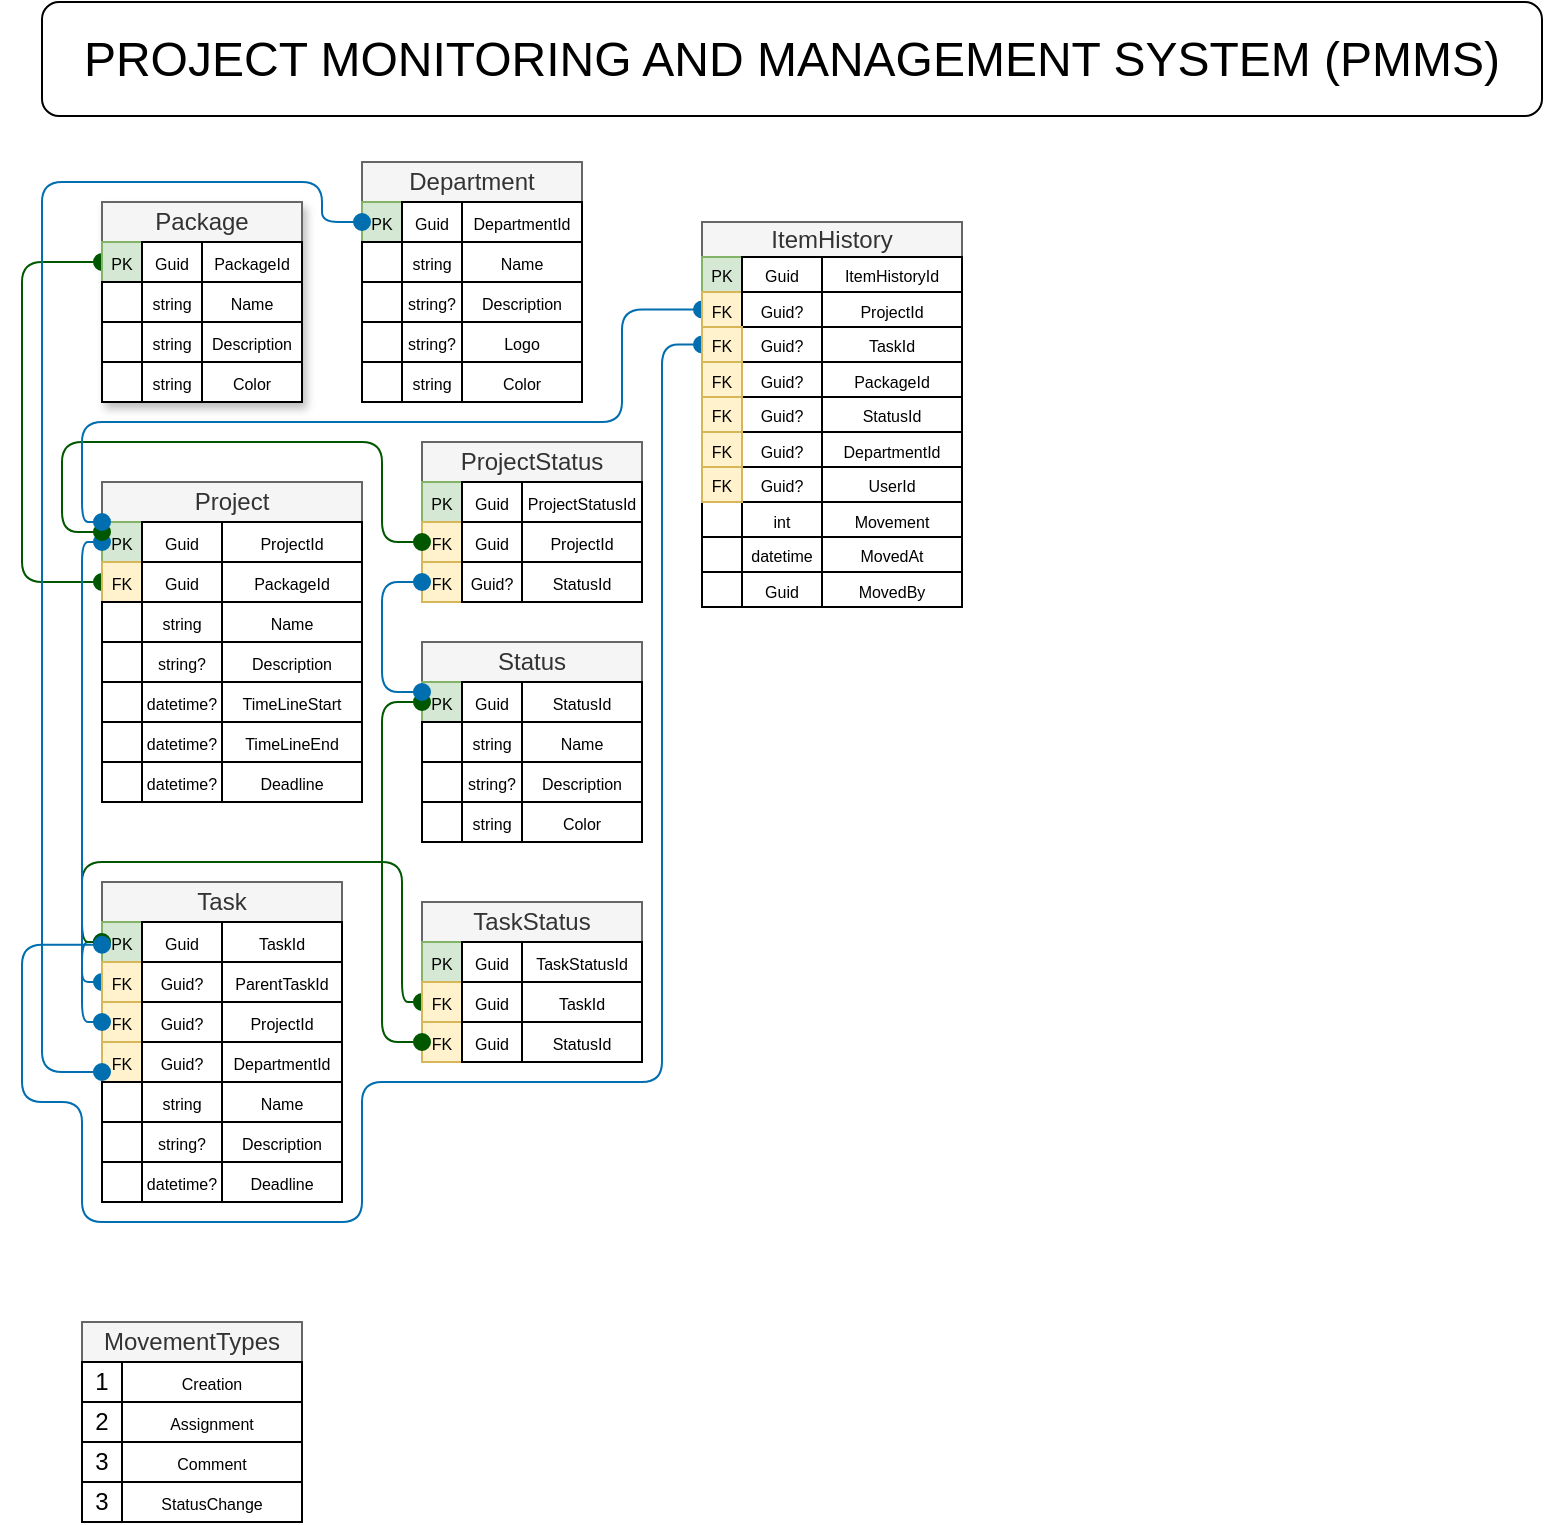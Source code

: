 <mxfile version="26.0.15">
  <diagram name="Page-1" id="BhMnXEd4iuYotzbo9Yvr">
    <mxGraphModel dx="1246" dy="370" grid="1" gridSize="10" guides="1" tooltips="1" connect="1" arrows="1" fold="1" page="1" pageScale="1" pageWidth="850" pageHeight="1100" math="0" shadow="0">
      <root>
        <mxCell id="0" />
        <mxCell id="1" parent="0" />
        <mxCell id="s1-EU_GbL1mds6aHtoGt-2" value="&lt;font style=&quot;font-size: 24px;&quot;&gt;PROJECT MONITORING AND MANAGEMENT SYSTEM (PMMS)&lt;/font&gt;" style="rounded=1;whiteSpace=wrap;html=1;" parent="1" vertex="1">
          <mxGeometry y="20" width="750" height="57" as="geometry" />
        </mxCell>
        <mxCell id="s1-EU_GbL1mds6aHtoGt-74" value="" style="group;shadow=1;fillColor=#008a00;fontColor=#ffffff;strokeColor=#005700;" parent="1" vertex="1" connectable="0">
          <mxGeometry x="30" y="120" width="100" height="100" as="geometry" />
        </mxCell>
        <mxCell id="s1-EU_GbL1mds6aHtoGt-20" value="Package" style="rounded=0;whiteSpace=wrap;html=1;fillColor=#f5f5f5;fontColor=#333333;strokeColor=#666666;" parent="s1-EU_GbL1mds6aHtoGt-74" vertex="1">
          <mxGeometry width="100" height="20" as="geometry" />
        </mxCell>
        <mxCell id="s1-EU_GbL1mds6aHtoGt-21" value="&lt;font style=&quot;font-size: 8px;&quot;&gt;PackageId&lt;/font&gt;" style="rounded=0;whiteSpace=wrap;html=1;" parent="s1-EU_GbL1mds6aHtoGt-74" vertex="1">
          <mxGeometry x="50" y="20" width="50" height="20" as="geometry" />
        </mxCell>
        <mxCell id="MEcoBkt6uBFR-9ehZYJB-12" style="edgeStyle=orthogonalEdgeStyle;rounded=1;orthogonalLoop=1;jettySize=auto;html=1;exitX=0;exitY=0.5;exitDx=0;exitDy=0;fontSize=12;startSize=8;endSize=8;curved=0;startArrow=oval;startFill=1;endArrow=oval;endFill=1;fillColor=#008a00;strokeColor=#005700;" parent="s1-EU_GbL1mds6aHtoGt-74" source="s1-EU_GbL1mds6aHtoGt-22" edge="1">
          <mxGeometry relative="1" as="geometry">
            <mxPoint y="190" as="targetPoint" />
            <Array as="points">
              <mxPoint x="-40" y="30" />
              <mxPoint x="-40" y="190" />
            </Array>
          </mxGeometry>
        </mxCell>
        <mxCell id="s1-EU_GbL1mds6aHtoGt-22" value="&lt;font style=&quot;font-size: 8px;&quot;&gt;PK&lt;/font&gt;" style="rounded=0;whiteSpace=wrap;html=1;fillColor=#d5e8d4;strokeColor=#82b366;" parent="s1-EU_GbL1mds6aHtoGt-74" vertex="1">
          <mxGeometry y="20" width="20" height="20" as="geometry" />
        </mxCell>
        <mxCell id="s1-EU_GbL1mds6aHtoGt-23" value="&lt;font style=&quot;font-size: 8px;&quot;&gt;Guid&lt;/font&gt;" style="rounded=0;whiteSpace=wrap;html=1;" parent="s1-EU_GbL1mds6aHtoGt-74" vertex="1">
          <mxGeometry x="20" y="20" width="30" height="20" as="geometry" />
        </mxCell>
        <mxCell id="s1-EU_GbL1mds6aHtoGt-24" value="&lt;font style=&quot;font-size: 8px;&quot;&gt;Name&lt;/font&gt;" style="rounded=0;whiteSpace=wrap;html=1;" parent="s1-EU_GbL1mds6aHtoGt-74" vertex="1">
          <mxGeometry x="50" y="40" width="50" height="20" as="geometry" />
        </mxCell>
        <mxCell id="s1-EU_GbL1mds6aHtoGt-25" value="" style="rounded=0;whiteSpace=wrap;html=1;" parent="s1-EU_GbL1mds6aHtoGt-74" vertex="1">
          <mxGeometry y="40" width="20" height="20" as="geometry" />
        </mxCell>
        <mxCell id="s1-EU_GbL1mds6aHtoGt-26" value="&lt;font style=&quot;font-size: 8px;&quot;&gt;string&lt;/font&gt;" style="rounded=0;whiteSpace=wrap;html=1;" parent="s1-EU_GbL1mds6aHtoGt-74" vertex="1">
          <mxGeometry x="20" y="40" width="30" height="20" as="geometry" />
        </mxCell>
        <mxCell id="s1-EU_GbL1mds6aHtoGt-27" value="&lt;font style=&quot;font-size: 8px;&quot;&gt;Description&lt;/font&gt;" style="rounded=0;whiteSpace=wrap;html=1;" parent="s1-EU_GbL1mds6aHtoGt-74" vertex="1">
          <mxGeometry x="50" y="60" width="50" height="20" as="geometry" />
        </mxCell>
        <mxCell id="s1-EU_GbL1mds6aHtoGt-28" value="" style="rounded=0;whiteSpace=wrap;html=1;" parent="s1-EU_GbL1mds6aHtoGt-74" vertex="1">
          <mxGeometry y="60" width="20" height="20" as="geometry" />
        </mxCell>
        <mxCell id="s1-EU_GbL1mds6aHtoGt-29" value="&lt;font style=&quot;font-size: 8px;&quot;&gt;string&lt;/font&gt;" style="rounded=0;whiteSpace=wrap;html=1;" parent="s1-EU_GbL1mds6aHtoGt-74" vertex="1">
          <mxGeometry x="20" y="60" width="30" height="20" as="geometry" />
        </mxCell>
        <mxCell id="s1-EU_GbL1mds6aHtoGt-30" value="&lt;font style=&quot;font-size: 8px;&quot;&gt;Color&lt;/font&gt;" style="rounded=0;whiteSpace=wrap;html=1;" parent="s1-EU_GbL1mds6aHtoGt-74" vertex="1">
          <mxGeometry x="50" y="80" width="50" height="20" as="geometry" />
        </mxCell>
        <mxCell id="s1-EU_GbL1mds6aHtoGt-31" value="" style="rounded=0;whiteSpace=wrap;html=1;" parent="s1-EU_GbL1mds6aHtoGt-74" vertex="1">
          <mxGeometry y="80" width="20" height="20" as="geometry" />
        </mxCell>
        <mxCell id="s1-EU_GbL1mds6aHtoGt-32" value="&lt;font style=&quot;font-size: 8px;&quot;&gt;string&lt;/font&gt;" style="rounded=0;whiteSpace=wrap;html=1;" parent="s1-EU_GbL1mds6aHtoGt-74" vertex="1">
          <mxGeometry x="20" y="80" width="30" height="20" as="geometry" />
        </mxCell>
        <mxCell id="s1-EU_GbL1mds6aHtoGt-76" value="" style="group" parent="1" vertex="1" connectable="0">
          <mxGeometry x="30" y="260" width="130" height="160" as="geometry" />
        </mxCell>
        <mxCell id="s1-EU_GbL1mds6aHtoGt-64" value="&lt;font style=&quot;font-size: 8px;&quot;&gt;Deadline&lt;/font&gt;" style="rounded=0;whiteSpace=wrap;html=1;" parent="s1-EU_GbL1mds6aHtoGt-76" vertex="1">
          <mxGeometry x="60" y="140" width="70" height="20" as="geometry" />
        </mxCell>
        <mxCell id="s1-EU_GbL1mds6aHtoGt-65" value="" style="rounded=0;whiteSpace=wrap;html=1;" parent="s1-EU_GbL1mds6aHtoGt-76" vertex="1">
          <mxGeometry y="140" width="20" height="20" as="geometry" />
        </mxCell>
        <mxCell id="s1-EU_GbL1mds6aHtoGt-66" value="&lt;span style=&quot;font-size: 8px;&quot;&gt;datetime?&lt;/span&gt;" style="rounded=0;whiteSpace=wrap;html=1;" parent="s1-EU_GbL1mds6aHtoGt-76" vertex="1">
          <mxGeometry x="20" y="140" width="40" height="20" as="geometry" />
        </mxCell>
        <mxCell id="s1-EU_GbL1mds6aHtoGt-73" value="" style="group" parent="s1-EU_GbL1mds6aHtoGt-76" vertex="1" connectable="0">
          <mxGeometry width="130" height="140" as="geometry" />
        </mxCell>
        <mxCell id="s1-EU_GbL1mds6aHtoGt-45" value="Project" style="rounded=0;whiteSpace=wrap;html=1;fillColor=#f5f5f5;fontColor=#333333;strokeColor=#666666;" parent="s1-EU_GbL1mds6aHtoGt-73" vertex="1">
          <mxGeometry width="130" height="20" as="geometry" />
        </mxCell>
        <mxCell id="s1-EU_GbL1mds6aHtoGt-46" value="&lt;font style=&quot;font-size: 8px;&quot;&gt;ProjectId&lt;/font&gt;" style="rounded=0;whiteSpace=wrap;html=1;" parent="s1-EU_GbL1mds6aHtoGt-73" vertex="1">
          <mxGeometry x="60" y="20" width="70" height="20" as="geometry" />
        </mxCell>
        <mxCell id="s1-EU_GbL1mds6aHtoGt-47" value="&lt;font style=&quot;font-size: 8px;&quot;&gt;PK&lt;/font&gt;" style="rounded=0;whiteSpace=wrap;html=1;fillColor=#d5e8d4;strokeColor=#82b366;" parent="s1-EU_GbL1mds6aHtoGt-73" vertex="1">
          <mxGeometry y="20" width="20" height="20" as="geometry" />
        </mxCell>
        <mxCell id="s1-EU_GbL1mds6aHtoGt-48" value="&lt;font style=&quot;font-size: 8px;&quot;&gt;Guid&lt;/font&gt;" style="rounded=0;whiteSpace=wrap;html=1;" parent="s1-EU_GbL1mds6aHtoGt-73" vertex="1">
          <mxGeometry x="20" y="20" width="40" height="20" as="geometry" />
        </mxCell>
        <mxCell id="s1-EU_GbL1mds6aHtoGt-49" value="&lt;font style=&quot;font-size: 8px;&quot;&gt;PackageId&lt;/font&gt;" style="rounded=0;whiteSpace=wrap;html=1;" parent="s1-EU_GbL1mds6aHtoGt-73" vertex="1">
          <mxGeometry x="60" y="40" width="70" height="20" as="geometry" />
        </mxCell>
        <mxCell id="s1-EU_GbL1mds6aHtoGt-50" value="&lt;font style=&quot;font-size: 8px;&quot;&gt;FK&lt;/font&gt;" style="rounded=0;whiteSpace=wrap;html=1;fillColor=#fff2cc;strokeColor=#d6b656;" parent="s1-EU_GbL1mds6aHtoGt-73" vertex="1">
          <mxGeometry y="40" width="20" height="20" as="geometry" />
        </mxCell>
        <mxCell id="s1-EU_GbL1mds6aHtoGt-51" value="&lt;font style=&quot;font-size: 8px;&quot;&gt;Guid&lt;/font&gt;" style="rounded=0;whiteSpace=wrap;html=1;" parent="s1-EU_GbL1mds6aHtoGt-73" vertex="1">
          <mxGeometry x="20" y="40" width="40" height="20" as="geometry" />
        </mxCell>
        <mxCell id="s1-EU_GbL1mds6aHtoGt-52" value="&lt;font style=&quot;font-size: 8px;&quot;&gt;Name&lt;/font&gt;" style="rounded=0;whiteSpace=wrap;html=1;" parent="s1-EU_GbL1mds6aHtoGt-73" vertex="1">
          <mxGeometry x="60" y="60" width="70" height="20" as="geometry" />
        </mxCell>
        <mxCell id="s1-EU_GbL1mds6aHtoGt-53" value="" style="rounded=0;whiteSpace=wrap;html=1;" parent="s1-EU_GbL1mds6aHtoGt-73" vertex="1">
          <mxGeometry y="60" width="20" height="20" as="geometry" />
        </mxCell>
        <mxCell id="s1-EU_GbL1mds6aHtoGt-54" value="&lt;font style=&quot;font-size: 8px;&quot;&gt;string&lt;/font&gt;" style="rounded=0;whiteSpace=wrap;html=1;" parent="s1-EU_GbL1mds6aHtoGt-73" vertex="1">
          <mxGeometry x="20" y="60" width="40" height="20" as="geometry" />
        </mxCell>
        <mxCell id="s1-EU_GbL1mds6aHtoGt-55" value="&lt;font style=&quot;font-size: 8px;&quot;&gt;Description&lt;/font&gt;" style="rounded=0;whiteSpace=wrap;html=1;" parent="s1-EU_GbL1mds6aHtoGt-73" vertex="1">
          <mxGeometry x="60" y="80" width="70" height="20" as="geometry" />
        </mxCell>
        <mxCell id="s1-EU_GbL1mds6aHtoGt-56" value="" style="rounded=0;whiteSpace=wrap;html=1;" parent="s1-EU_GbL1mds6aHtoGt-73" vertex="1">
          <mxGeometry y="80" width="20" height="20" as="geometry" />
        </mxCell>
        <mxCell id="s1-EU_GbL1mds6aHtoGt-57" value="&lt;font style=&quot;font-size: 8px;&quot;&gt;string?&lt;/font&gt;" style="rounded=0;whiteSpace=wrap;html=1;" parent="s1-EU_GbL1mds6aHtoGt-73" vertex="1">
          <mxGeometry x="20" y="80" width="40" height="20" as="geometry" />
        </mxCell>
        <mxCell id="s1-EU_GbL1mds6aHtoGt-58" value="&lt;font style=&quot;font-size: 8px;&quot;&gt;TimeLineStart&lt;/font&gt;" style="rounded=0;whiteSpace=wrap;html=1;" parent="s1-EU_GbL1mds6aHtoGt-73" vertex="1">
          <mxGeometry x="60" y="100" width="70" height="20" as="geometry" />
        </mxCell>
        <mxCell id="s1-EU_GbL1mds6aHtoGt-59" value="" style="rounded=0;whiteSpace=wrap;html=1;" parent="s1-EU_GbL1mds6aHtoGt-73" vertex="1">
          <mxGeometry y="100" width="20" height="20" as="geometry" />
        </mxCell>
        <mxCell id="s1-EU_GbL1mds6aHtoGt-60" value="&lt;span style=&quot;font-size: 8px;&quot;&gt;datetime?&lt;/span&gt;" style="rounded=0;whiteSpace=wrap;html=1;" parent="s1-EU_GbL1mds6aHtoGt-73" vertex="1">
          <mxGeometry x="20" y="100" width="40" height="20" as="geometry" />
        </mxCell>
        <mxCell id="s1-EU_GbL1mds6aHtoGt-61" value="&lt;span style=&quot;font-size: 8px;&quot;&gt;TimeLineEnd&lt;/span&gt;" style="rounded=0;whiteSpace=wrap;html=1;" parent="s1-EU_GbL1mds6aHtoGt-73" vertex="1">
          <mxGeometry x="60" y="120" width="70" height="20" as="geometry" />
        </mxCell>
        <mxCell id="s1-EU_GbL1mds6aHtoGt-62" value="" style="rounded=0;whiteSpace=wrap;html=1;" parent="s1-EU_GbL1mds6aHtoGt-73" vertex="1">
          <mxGeometry y="120" width="20" height="20" as="geometry" />
        </mxCell>
        <mxCell id="s1-EU_GbL1mds6aHtoGt-63" value="&lt;span style=&quot;font-size: 8px;&quot;&gt;datetime?&lt;/span&gt;" style="rounded=0;whiteSpace=wrap;html=1;" parent="s1-EU_GbL1mds6aHtoGt-73" vertex="1">
          <mxGeometry x="20" y="120" width="40" height="20" as="geometry" />
        </mxCell>
        <mxCell id="s1-EU_GbL1mds6aHtoGt-77" value="" style="group" parent="1" vertex="1" connectable="0">
          <mxGeometry x="160" y="100" width="110" height="100" as="geometry" />
        </mxCell>
        <mxCell id="s1-EU_GbL1mds6aHtoGt-78" value="Department" style="rounded=0;whiteSpace=wrap;html=1;fillColor=#f5f5f5;fontColor=#333333;strokeColor=#666666;" parent="s1-EU_GbL1mds6aHtoGt-77" vertex="1">
          <mxGeometry width="110" height="20" as="geometry" />
        </mxCell>
        <mxCell id="s1-EU_GbL1mds6aHtoGt-79" value="&lt;font style=&quot;font-size: 8px;&quot;&gt;DepartmentId&lt;/font&gt;" style="rounded=0;whiteSpace=wrap;html=1;" parent="s1-EU_GbL1mds6aHtoGt-77" vertex="1">
          <mxGeometry x="50" y="20" width="60" height="20" as="geometry" />
        </mxCell>
        <mxCell id="s1-EU_GbL1mds6aHtoGt-80" value="&lt;font style=&quot;font-size: 8px;&quot;&gt;PK&lt;/font&gt;" style="rounded=0;whiteSpace=wrap;html=1;fillColor=#d5e8d4;strokeColor=#82b366;" parent="s1-EU_GbL1mds6aHtoGt-77" vertex="1">
          <mxGeometry y="20" width="20" height="20" as="geometry" />
        </mxCell>
        <mxCell id="s1-EU_GbL1mds6aHtoGt-81" value="&lt;span style=&quot;font-size: 8px;&quot;&gt;Guid&lt;/span&gt;" style="rounded=0;whiteSpace=wrap;html=1;" parent="s1-EU_GbL1mds6aHtoGt-77" vertex="1">
          <mxGeometry x="20" y="20" width="30" height="20" as="geometry" />
        </mxCell>
        <mxCell id="s1-EU_GbL1mds6aHtoGt-82" value="&lt;font style=&quot;font-size: 8px;&quot;&gt;Name&lt;/font&gt;" style="rounded=0;whiteSpace=wrap;html=1;" parent="s1-EU_GbL1mds6aHtoGt-77" vertex="1">
          <mxGeometry x="50" y="40" width="60" height="20" as="geometry" />
        </mxCell>
        <mxCell id="s1-EU_GbL1mds6aHtoGt-83" value="" style="rounded=0;whiteSpace=wrap;html=1;" parent="s1-EU_GbL1mds6aHtoGt-77" vertex="1">
          <mxGeometry y="40" width="20" height="20" as="geometry" />
        </mxCell>
        <mxCell id="s1-EU_GbL1mds6aHtoGt-84" value="&lt;font style=&quot;font-size: 8px;&quot;&gt;string&lt;/font&gt;" style="rounded=0;whiteSpace=wrap;html=1;" parent="s1-EU_GbL1mds6aHtoGt-77" vertex="1">
          <mxGeometry x="20" y="40" width="30" height="20" as="geometry" />
        </mxCell>
        <mxCell id="s1-EU_GbL1mds6aHtoGt-85" value="&lt;font style=&quot;font-size: 8px;&quot;&gt;Description&lt;/font&gt;" style="rounded=0;whiteSpace=wrap;html=1;" parent="s1-EU_GbL1mds6aHtoGt-77" vertex="1">
          <mxGeometry x="50" y="60" width="60" height="20" as="geometry" />
        </mxCell>
        <mxCell id="s1-EU_GbL1mds6aHtoGt-86" value="" style="rounded=0;whiteSpace=wrap;html=1;" parent="s1-EU_GbL1mds6aHtoGt-77" vertex="1">
          <mxGeometry y="60" width="20" height="20" as="geometry" />
        </mxCell>
        <mxCell id="s1-EU_GbL1mds6aHtoGt-87" value="&lt;font style=&quot;font-size: 8px;&quot;&gt;string?&lt;/font&gt;" style="rounded=0;whiteSpace=wrap;html=1;" parent="s1-EU_GbL1mds6aHtoGt-77" vertex="1">
          <mxGeometry x="20" y="60" width="30" height="20" as="geometry" />
        </mxCell>
        <mxCell id="s1-EU_GbL1mds6aHtoGt-88" value="&lt;font style=&quot;font-size: 8px;&quot;&gt;Logo&lt;/font&gt;" style="rounded=0;whiteSpace=wrap;html=1;" parent="s1-EU_GbL1mds6aHtoGt-77" vertex="1">
          <mxGeometry x="50" y="80" width="60" height="20" as="geometry" />
        </mxCell>
        <mxCell id="s1-EU_GbL1mds6aHtoGt-89" value="" style="rounded=0;whiteSpace=wrap;html=1;" parent="s1-EU_GbL1mds6aHtoGt-77" vertex="1">
          <mxGeometry y="80" width="20" height="20" as="geometry" />
        </mxCell>
        <mxCell id="s1-EU_GbL1mds6aHtoGt-90" value="&lt;font style=&quot;font-size: 8px;&quot;&gt;string?&lt;/font&gt;" style="rounded=0;whiteSpace=wrap;html=1;" parent="s1-EU_GbL1mds6aHtoGt-77" vertex="1">
          <mxGeometry x="20" y="80" width="30" height="20" as="geometry" />
        </mxCell>
        <mxCell id="s1-EU_GbL1mds6aHtoGt-91" value="" style="group" parent="1" vertex="1" connectable="0">
          <mxGeometry x="190" y="340" width="110" height="100" as="geometry" />
        </mxCell>
        <mxCell id="s1-EU_GbL1mds6aHtoGt-92" value="Status" style="rounded=0;whiteSpace=wrap;html=1;fillColor=#f5f5f5;fontColor=#333333;strokeColor=#666666;" parent="s1-EU_GbL1mds6aHtoGt-91" vertex="1">
          <mxGeometry width="110" height="20" as="geometry" />
        </mxCell>
        <mxCell id="s1-EU_GbL1mds6aHtoGt-93" value="&lt;font style=&quot;font-size: 8px;&quot;&gt;StatusId&lt;/font&gt;" style="rounded=0;whiteSpace=wrap;html=1;" parent="s1-EU_GbL1mds6aHtoGt-91" vertex="1">
          <mxGeometry x="50" y="20" width="60" height="20" as="geometry" />
        </mxCell>
        <mxCell id="s1-EU_GbL1mds6aHtoGt-94" value="&lt;font style=&quot;font-size: 8px;&quot;&gt;PK&lt;/font&gt;" style="rounded=0;whiteSpace=wrap;html=1;fillColor=#d5e8d4;strokeColor=#82b366;" parent="s1-EU_GbL1mds6aHtoGt-91" vertex="1">
          <mxGeometry y="20" width="20" height="20" as="geometry" />
        </mxCell>
        <mxCell id="s1-EU_GbL1mds6aHtoGt-95" value="&lt;span style=&quot;font-size: 8px;&quot;&gt;Guid&lt;/span&gt;" style="rounded=0;whiteSpace=wrap;html=1;" parent="s1-EU_GbL1mds6aHtoGt-91" vertex="1">
          <mxGeometry x="20" y="20" width="30" height="20" as="geometry" />
        </mxCell>
        <mxCell id="s1-EU_GbL1mds6aHtoGt-96" value="&lt;font style=&quot;font-size: 8px;&quot;&gt;Name&lt;/font&gt;" style="rounded=0;whiteSpace=wrap;html=1;" parent="s1-EU_GbL1mds6aHtoGt-91" vertex="1">
          <mxGeometry x="50" y="40" width="60" height="20" as="geometry" />
        </mxCell>
        <mxCell id="s1-EU_GbL1mds6aHtoGt-97" value="" style="rounded=0;whiteSpace=wrap;html=1;" parent="s1-EU_GbL1mds6aHtoGt-91" vertex="1">
          <mxGeometry y="40" width="20" height="20" as="geometry" />
        </mxCell>
        <mxCell id="s1-EU_GbL1mds6aHtoGt-98" value="&lt;font style=&quot;font-size: 8px;&quot;&gt;string&lt;/font&gt;" style="rounded=0;whiteSpace=wrap;html=1;" parent="s1-EU_GbL1mds6aHtoGt-91" vertex="1">
          <mxGeometry x="20" y="40" width="30" height="20" as="geometry" />
        </mxCell>
        <mxCell id="s1-EU_GbL1mds6aHtoGt-99" value="&lt;font style=&quot;font-size: 8px;&quot;&gt;Description&lt;/font&gt;" style="rounded=0;whiteSpace=wrap;html=1;" parent="s1-EU_GbL1mds6aHtoGt-91" vertex="1">
          <mxGeometry x="50" y="60" width="60" height="20" as="geometry" />
        </mxCell>
        <mxCell id="s1-EU_GbL1mds6aHtoGt-100" value="" style="rounded=0;whiteSpace=wrap;html=1;" parent="s1-EU_GbL1mds6aHtoGt-91" vertex="1">
          <mxGeometry y="60" width="20" height="20" as="geometry" />
        </mxCell>
        <mxCell id="s1-EU_GbL1mds6aHtoGt-101" value="&lt;font style=&quot;font-size: 8px;&quot;&gt;string?&lt;/font&gt;" style="rounded=0;whiteSpace=wrap;html=1;" parent="s1-EU_GbL1mds6aHtoGt-91" vertex="1">
          <mxGeometry x="20" y="60" width="30" height="20" as="geometry" />
        </mxCell>
        <mxCell id="s1-EU_GbL1mds6aHtoGt-102" value="&lt;font style=&quot;font-size: 8px;&quot;&gt;Color&lt;/font&gt;" style="rounded=0;whiteSpace=wrap;html=1;" parent="s1-EU_GbL1mds6aHtoGt-91" vertex="1">
          <mxGeometry x="50" y="80" width="60" height="20" as="geometry" />
        </mxCell>
        <mxCell id="s1-EU_GbL1mds6aHtoGt-103" value="" style="rounded=0;whiteSpace=wrap;html=1;" parent="s1-EU_GbL1mds6aHtoGt-91" vertex="1">
          <mxGeometry y="80" width="20" height="20" as="geometry" />
        </mxCell>
        <mxCell id="s1-EU_GbL1mds6aHtoGt-104" value="&lt;font style=&quot;font-size: 8px;&quot;&gt;string&lt;/font&gt;" style="rounded=0;whiteSpace=wrap;html=1;" parent="s1-EU_GbL1mds6aHtoGt-91" vertex="1">
          <mxGeometry x="20" y="80" width="30" height="20" as="geometry" />
        </mxCell>
        <mxCell id="s1-EU_GbL1mds6aHtoGt-119" value="" style="group;fillColor=#fff2cc;strokeColor=#d6b656;" parent="1" vertex="1" connectable="0">
          <mxGeometry x="190" y="240" width="110" height="80" as="geometry" />
        </mxCell>
        <mxCell id="s1-EU_GbL1mds6aHtoGt-106" value="ProjectStatus" style="rounded=0;whiteSpace=wrap;html=1;fillColor=#f5f5f5;fontColor=#333333;strokeColor=#666666;" parent="s1-EU_GbL1mds6aHtoGt-119" vertex="1">
          <mxGeometry width="110" height="20" as="geometry" />
        </mxCell>
        <mxCell id="s1-EU_GbL1mds6aHtoGt-107" value="&lt;font style=&quot;font-size: 8px;&quot;&gt;ProjectStatusId&lt;/font&gt;" style="rounded=0;whiteSpace=wrap;html=1;" parent="s1-EU_GbL1mds6aHtoGt-119" vertex="1">
          <mxGeometry x="50" y="20" width="60" height="20" as="geometry" />
        </mxCell>
        <mxCell id="s1-EU_GbL1mds6aHtoGt-108" value="&lt;font style=&quot;font-size: 8px;&quot;&gt;PK&lt;/font&gt;" style="rounded=0;whiteSpace=wrap;html=1;fillColor=#d5e8d4;strokeColor=#82b366;" parent="s1-EU_GbL1mds6aHtoGt-119" vertex="1">
          <mxGeometry y="20" width="20" height="20" as="geometry" />
        </mxCell>
        <mxCell id="s1-EU_GbL1mds6aHtoGt-109" value="&lt;span style=&quot;font-size: 8px;&quot;&gt;Guid&lt;/span&gt;" style="rounded=0;whiteSpace=wrap;html=1;" parent="s1-EU_GbL1mds6aHtoGt-119" vertex="1">
          <mxGeometry x="20" y="20" width="30" height="20" as="geometry" />
        </mxCell>
        <mxCell id="s1-EU_GbL1mds6aHtoGt-110" value="&lt;span style=&quot;font-size: 8px;&quot;&gt;ProjectId&lt;/span&gt;" style="rounded=0;whiteSpace=wrap;html=1;" parent="s1-EU_GbL1mds6aHtoGt-119" vertex="1">
          <mxGeometry x="50" y="40" width="60" height="20" as="geometry" />
        </mxCell>
        <mxCell id="s1-EU_GbL1mds6aHtoGt-111" value="&lt;span style=&quot;font-size: 8px;&quot;&gt;FK&lt;/span&gt;" style="rounded=0;whiteSpace=wrap;html=1;fillColor=#fff2cc;strokeColor=#d6b656;" parent="s1-EU_GbL1mds6aHtoGt-119" vertex="1">
          <mxGeometry y="40" width="20" height="20" as="geometry" />
        </mxCell>
        <mxCell id="s1-EU_GbL1mds6aHtoGt-112" value="&lt;span style=&quot;font-size: 8px;&quot;&gt;Guid&lt;/span&gt;" style="rounded=0;whiteSpace=wrap;html=1;" parent="s1-EU_GbL1mds6aHtoGt-119" vertex="1">
          <mxGeometry x="20" y="40" width="30" height="20" as="geometry" />
        </mxCell>
        <mxCell id="s1-EU_GbL1mds6aHtoGt-113" value="&lt;span style=&quot;font-size: 8px;&quot;&gt;StatusId&lt;/span&gt;" style="rounded=0;whiteSpace=wrap;html=1;" parent="s1-EU_GbL1mds6aHtoGt-119" vertex="1">
          <mxGeometry x="50" y="60" width="60" height="20" as="geometry" />
        </mxCell>
        <mxCell id="s1-EU_GbL1mds6aHtoGt-114" value="&lt;span style=&quot;font-size: 8px;&quot;&gt;FK&lt;/span&gt;" style="rounded=0;whiteSpace=wrap;html=1;fillColor=#fff2cc;strokeColor=#d6b656;" parent="s1-EU_GbL1mds6aHtoGt-119" vertex="1">
          <mxGeometry y="60" width="20" height="20" as="geometry" />
        </mxCell>
        <mxCell id="s1-EU_GbL1mds6aHtoGt-115" value="&lt;font style=&quot;font-size: 8px;&quot;&gt;Guid?&lt;/font&gt;" style="rounded=0;whiteSpace=wrap;html=1;" parent="s1-EU_GbL1mds6aHtoGt-119" vertex="1">
          <mxGeometry x="20" y="60" width="30" height="20" as="geometry" />
        </mxCell>
        <mxCell id="s1-EU_GbL1mds6aHtoGt-145" value="" style="group" parent="1" vertex="1" connectable="0">
          <mxGeometry x="30" y="460" width="120" height="160" as="geometry" />
        </mxCell>
        <mxCell id="s1-EU_GbL1mds6aHtoGt-122" value="" style="group;fillColor=#fff2cc;strokeColor=#d6b656;" parent="s1-EU_GbL1mds6aHtoGt-145" vertex="1" connectable="0">
          <mxGeometry width="120" height="100" as="geometry" />
        </mxCell>
        <mxCell id="s1-EU_GbL1mds6aHtoGt-123" value="Task" style="rounded=0;whiteSpace=wrap;html=1;fillColor=#f5f5f5;fontColor=#333333;strokeColor=#666666;" parent="s1-EU_GbL1mds6aHtoGt-122" vertex="1">
          <mxGeometry width="120" height="20" as="geometry" />
        </mxCell>
        <mxCell id="s1-EU_GbL1mds6aHtoGt-124" value="&lt;font style=&quot;font-size: 8px;&quot;&gt;TaskId&lt;/font&gt;" style="rounded=0;whiteSpace=wrap;html=1;" parent="s1-EU_GbL1mds6aHtoGt-122" vertex="1">
          <mxGeometry x="60" y="20" width="60" height="20" as="geometry" />
        </mxCell>
        <mxCell id="MEcoBkt6uBFR-9ehZYJB-14" style="edgeStyle=orthogonalEdgeStyle;shape=connector;curved=0;rounded=1;orthogonalLoop=1;jettySize=auto;html=1;exitX=0;exitY=0.5;exitDx=0;exitDy=0;entryX=0;entryY=0.5;entryDx=0;entryDy=0;strokeColor=#006EAF;align=center;verticalAlign=middle;fontFamily=Helvetica;fontSize=12;fontColor=default;labelBackgroundColor=default;startArrow=oval;startFill=1;startSize=8;endArrow=oval;endFill=1;endSize=8;fillColor=#1ba1e2;" parent="s1-EU_GbL1mds6aHtoGt-122" source="s1-EU_GbL1mds6aHtoGt-125" target="s1-EU_GbL1mds6aHtoGt-128" edge="1">
          <mxGeometry relative="1" as="geometry">
            <Array as="points">
              <mxPoint x="-10" y="30" />
              <mxPoint x="-10" y="50" />
            </Array>
          </mxGeometry>
        </mxCell>
        <mxCell id="s1-EU_GbL1mds6aHtoGt-125" value="&lt;font style=&quot;font-size: 8px;&quot;&gt;PK&lt;/font&gt;" style="rounded=0;whiteSpace=wrap;html=1;fillColor=#d5e8d4;strokeColor=#82b366;" parent="s1-EU_GbL1mds6aHtoGt-122" vertex="1">
          <mxGeometry y="20" width="20" height="20" as="geometry" />
        </mxCell>
        <mxCell id="s1-EU_GbL1mds6aHtoGt-126" value="&lt;font style=&quot;font-size: 8px;&quot;&gt;Guid&lt;/font&gt;" style="rounded=0;whiteSpace=wrap;html=1;" parent="s1-EU_GbL1mds6aHtoGt-122" vertex="1">
          <mxGeometry x="20" y="20" width="40" height="20" as="geometry" />
        </mxCell>
        <mxCell id="s1-EU_GbL1mds6aHtoGt-127" value="&lt;font style=&quot;font-size: 8px;&quot;&gt;ParentTaskId&lt;/font&gt;" style="rounded=0;whiteSpace=wrap;html=1;" parent="s1-EU_GbL1mds6aHtoGt-122" vertex="1">
          <mxGeometry x="60" y="40" width="60" height="20" as="geometry" />
        </mxCell>
        <mxCell id="s1-EU_GbL1mds6aHtoGt-128" value="&lt;span style=&quot;font-size: 8px;&quot;&gt;FK&lt;/span&gt;" style="rounded=0;whiteSpace=wrap;html=1;fillColor=#fff2cc;strokeColor=#d6b656;" parent="s1-EU_GbL1mds6aHtoGt-122" vertex="1">
          <mxGeometry y="40" width="20" height="20" as="geometry" />
        </mxCell>
        <mxCell id="s1-EU_GbL1mds6aHtoGt-129" value="&lt;font style=&quot;font-size: 8px;&quot;&gt;Guid?&lt;/font&gt;" style="rounded=0;whiteSpace=wrap;html=1;" parent="s1-EU_GbL1mds6aHtoGt-122" vertex="1">
          <mxGeometry x="20" y="40" width="40" height="20" as="geometry" />
        </mxCell>
        <mxCell id="s1-EU_GbL1mds6aHtoGt-130" value="&lt;font style=&quot;font-size: 8px;&quot;&gt;ProjectId&lt;/font&gt;" style="rounded=0;whiteSpace=wrap;html=1;" parent="s1-EU_GbL1mds6aHtoGt-122" vertex="1">
          <mxGeometry x="60" y="60" width="60" height="20" as="geometry" />
        </mxCell>
        <mxCell id="s1-EU_GbL1mds6aHtoGt-131" value="&lt;span style=&quot;font-size: 8px;&quot;&gt;FK&lt;/span&gt;" style="rounded=0;whiteSpace=wrap;html=1;fillColor=#fff2cc;strokeColor=#d6b656;" parent="s1-EU_GbL1mds6aHtoGt-122" vertex="1">
          <mxGeometry y="60" width="20" height="20" as="geometry" />
        </mxCell>
        <mxCell id="s1-EU_GbL1mds6aHtoGt-132" value="&lt;font style=&quot;font-size: 8px;&quot;&gt;Guid?&lt;/font&gt;" style="rounded=0;whiteSpace=wrap;html=1;" parent="s1-EU_GbL1mds6aHtoGt-122" vertex="1">
          <mxGeometry x="20" y="60" width="40" height="20" as="geometry" />
        </mxCell>
        <mxCell id="s1-EU_GbL1mds6aHtoGt-133" value="&lt;span style=&quot;font-size: 8px;&quot;&gt;DepartmentId&lt;/span&gt;" style="rounded=0;whiteSpace=wrap;html=1;" parent="s1-EU_GbL1mds6aHtoGt-122" vertex="1">
          <mxGeometry x="60" y="80" width="60" height="20" as="geometry" />
        </mxCell>
        <mxCell id="s1-EU_GbL1mds6aHtoGt-134" value="&lt;span style=&quot;font-size: 8px;&quot;&gt;FK&lt;/span&gt;" style="rounded=0;whiteSpace=wrap;html=1;fillColor=#fff2cc;strokeColor=#d6b656;" parent="s1-EU_GbL1mds6aHtoGt-122" vertex="1">
          <mxGeometry y="80" width="20" height="20" as="geometry" />
        </mxCell>
        <mxCell id="s1-EU_GbL1mds6aHtoGt-135" value="&lt;span style=&quot;font-size: 8px;&quot;&gt;Guid?&lt;/span&gt;" style="rounded=0;whiteSpace=wrap;html=1;" parent="s1-EU_GbL1mds6aHtoGt-122" vertex="1">
          <mxGeometry x="20" y="80" width="40" height="20" as="geometry" />
        </mxCell>
        <mxCell id="s1-EU_GbL1mds6aHtoGt-136" value="&lt;span style=&quot;font-size: 8px;&quot;&gt;Name&lt;/span&gt;" style="rounded=0;whiteSpace=wrap;html=1;" parent="s1-EU_GbL1mds6aHtoGt-145" vertex="1">
          <mxGeometry x="60" y="100" width="60" height="20" as="geometry" />
        </mxCell>
        <mxCell id="s1-EU_GbL1mds6aHtoGt-137" value="" style="rounded=0;whiteSpace=wrap;html=1;" parent="s1-EU_GbL1mds6aHtoGt-145" vertex="1">
          <mxGeometry y="100" width="20" height="20" as="geometry" />
        </mxCell>
        <mxCell id="s1-EU_GbL1mds6aHtoGt-138" value="&lt;span style=&quot;font-size: 8px;&quot;&gt;string&lt;/span&gt;" style="rounded=0;whiteSpace=wrap;html=1;" parent="s1-EU_GbL1mds6aHtoGt-145" vertex="1">
          <mxGeometry x="20" y="100" width="40" height="20" as="geometry" />
        </mxCell>
        <mxCell id="s1-EU_GbL1mds6aHtoGt-139" value="&lt;span style=&quot;font-size: 8px;&quot;&gt;Description&lt;/span&gt;" style="rounded=0;whiteSpace=wrap;html=1;" parent="s1-EU_GbL1mds6aHtoGt-145" vertex="1">
          <mxGeometry x="60" y="120" width="60" height="20" as="geometry" />
        </mxCell>
        <mxCell id="s1-EU_GbL1mds6aHtoGt-140" value="" style="rounded=0;whiteSpace=wrap;html=1;" parent="s1-EU_GbL1mds6aHtoGt-145" vertex="1">
          <mxGeometry y="120" width="20" height="20" as="geometry" />
        </mxCell>
        <mxCell id="s1-EU_GbL1mds6aHtoGt-141" value="&lt;span style=&quot;font-size: 8px;&quot;&gt;string?&lt;/span&gt;" style="rounded=0;whiteSpace=wrap;html=1;" parent="s1-EU_GbL1mds6aHtoGt-145" vertex="1">
          <mxGeometry x="20" y="120" width="40" height="20" as="geometry" />
        </mxCell>
        <mxCell id="s1-EU_GbL1mds6aHtoGt-142" value="&lt;span style=&quot;font-size: 8px;&quot;&gt;Deadline&lt;/span&gt;" style="rounded=0;whiteSpace=wrap;html=1;" parent="s1-EU_GbL1mds6aHtoGt-145" vertex="1">
          <mxGeometry x="60" y="140" width="60" height="20" as="geometry" />
        </mxCell>
        <mxCell id="s1-EU_GbL1mds6aHtoGt-143" value="" style="rounded=0;whiteSpace=wrap;html=1;" parent="s1-EU_GbL1mds6aHtoGt-145" vertex="1">
          <mxGeometry y="140" width="20" height="20" as="geometry" />
        </mxCell>
        <mxCell id="s1-EU_GbL1mds6aHtoGt-144" value="&lt;span style=&quot;font-size: 8px;&quot;&gt;datetime?&lt;/span&gt;" style="rounded=0;whiteSpace=wrap;html=1;" parent="s1-EU_GbL1mds6aHtoGt-145" vertex="1">
          <mxGeometry x="20" y="140" width="40" height="20" as="geometry" />
        </mxCell>
        <mxCell id="s1-EU_GbL1mds6aHtoGt-164" value="" style="group" parent="1" vertex="1" connectable="0">
          <mxGeometry x="190" y="470" width="110" height="80" as="geometry" />
        </mxCell>
        <mxCell id="s1-EU_GbL1mds6aHtoGt-151" value="TaskStatus" style="rounded=0;whiteSpace=wrap;html=1;fillColor=#f5f5f5;fontColor=#333333;strokeColor=#666666;" parent="s1-EU_GbL1mds6aHtoGt-164" vertex="1">
          <mxGeometry width="110" height="20" as="geometry" />
        </mxCell>
        <mxCell id="s1-EU_GbL1mds6aHtoGt-152" value="&lt;font style=&quot;font-size: 8px;&quot;&gt;TaskStatusId&lt;/font&gt;" style="rounded=0;whiteSpace=wrap;html=1;" parent="s1-EU_GbL1mds6aHtoGt-164" vertex="1">
          <mxGeometry x="50" y="20" width="60" height="20" as="geometry" />
        </mxCell>
        <mxCell id="s1-EU_GbL1mds6aHtoGt-153" value="&lt;font style=&quot;font-size: 8px;&quot;&gt;PK&lt;/font&gt;" style="rounded=0;whiteSpace=wrap;html=1;fillColor=#d5e8d4;strokeColor=#82b366;" parent="s1-EU_GbL1mds6aHtoGt-164" vertex="1">
          <mxGeometry y="20" width="20" height="20" as="geometry" />
        </mxCell>
        <mxCell id="s1-EU_GbL1mds6aHtoGt-154" value="&lt;font style=&quot;font-size: 8px;&quot;&gt;Guid&lt;/font&gt;" style="rounded=0;whiteSpace=wrap;html=1;" parent="s1-EU_GbL1mds6aHtoGt-164" vertex="1">
          <mxGeometry x="20" y="20" width="30" height="20" as="geometry" />
        </mxCell>
        <mxCell id="s1-EU_GbL1mds6aHtoGt-155" value="&lt;span style=&quot;font-size: 8px;&quot;&gt;TaskId&lt;/span&gt;" style="rounded=0;whiteSpace=wrap;html=1;" parent="s1-EU_GbL1mds6aHtoGt-164" vertex="1">
          <mxGeometry x="50" y="40" width="60" height="20" as="geometry" />
        </mxCell>
        <mxCell id="MEcoBkt6uBFR-9ehZYJB-18" style="edgeStyle=orthogonalEdgeStyle;shape=connector;curved=0;rounded=1;orthogonalLoop=1;jettySize=auto;html=1;exitX=0;exitY=0.5;exitDx=0;exitDy=0;strokeColor=#005700;align=center;verticalAlign=middle;fontFamily=Helvetica;fontSize=12;fontColor=default;labelBackgroundColor=default;startArrow=oval;startFill=1;startSize=8;endArrow=oval;endFill=1;endSize=8;fillColor=#008a00;" parent="s1-EU_GbL1mds6aHtoGt-164" source="s1-EU_GbL1mds6aHtoGt-156" edge="1">
          <mxGeometry relative="1" as="geometry">
            <mxPoint x="-160" y="20" as="targetPoint" />
            <Array as="points">
              <mxPoint x="-10" y="50" />
              <mxPoint x="-10" y="-20" />
              <mxPoint x="-170" y="-20" />
              <mxPoint x="-170" y="20" />
            </Array>
          </mxGeometry>
        </mxCell>
        <mxCell id="s1-EU_GbL1mds6aHtoGt-156" value="&lt;span style=&quot;font-size: 8px;&quot;&gt;FK&lt;/span&gt;" style="rounded=0;whiteSpace=wrap;html=1;fillColor=#fff2cc;strokeColor=#d6b656;" parent="s1-EU_GbL1mds6aHtoGt-164" vertex="1">
          <mxGeometry y="40" width="20" height="20" as="geometry" />
        </mxCell>
        <mxCell id="s1-EU_GbL1mds6aHtoGt-157" value="&lt;font style=&quot;font-size: 8px;&quot;&gt;Guid&lt;/font&gt;" style="rounded=0;whiteSpace=wrap;html=1;" parent="s1-EU_GbL1mds6aHtoGt-164" vertex="1">
          <mxGeometry x="20" y="40" width="30" height="20" as="geometry" />
        </mxCell>
        <mxCell id="s1-EU_GbL1mds6aHtoGt-158" value="&lt;span style=&quot;font-size: 8px;&quot;&gt;StatusId&lt;/span&gt;" style="rounded=0;whiteSpace=wrap;html=1;" parent="s1-EU_GbL1mds6aHtoGt-164" vertex="1">
          <mxGeometry x="50" y="60" width="60" height="20" as="geometry" />
        </mxCell>
        <mxCell id="s1-EU_GbL1mds6aHtoGt-159" value="&lt;span style=&quot;font-size: 8px;&quot;&gt;FK&lt;/span&gt;" style="rounded=0;whiteSpace=wrap;html=1;fillColor=#fff2cc;strokeColor=#d6b656;" parent="s1-EU_GbL1mds6aHtoGt-164" vertex="1">
          <mxGeometry y="60" width="20" height="20" as="geometry" />
        </mxCell>
        <mxCell id="s1-EU_GbL1mds6aHtoGt-160" value="&lt;span style=&quot;font-size: 8px;&quot;&gt;Guid&lt;/span&gt;" style="rounded=0;whiteSpace=wrap;html=1;" parent="s1-EU_GbL1mds6aHtoGt-164" vertex="1">
          <mxGeometry x="20" y="60" width="30" height="20" as="geometry" />
        </mxCell>
        <mxCell id="MEcoBkt6uBFR-9ehZYJB-11" style="edgeStyle=orthogonalEdgeStyle;rounded=1;orthogonalLoop=1;jettySize=auto;html=1;exitX=0;exitY=0.5;exitDx=0;exitDy=0;entryX=0;entryY=0.25;entryDx=0;entryDy=0;fontSize=12;startSize=8;endSize=8;strokeColor=none;endArrow=oval;endFill=1;startArrow=oval;startFill=1;curved=0;" parent="1" source="s1-EU_GbL1mds6aHtoGt-50" target="s1-EU_GbL1mds6aHtoGt-22" edge="1">
          <mxGeometry relative="1" as="geometry">
            <Array as="points">
              <mxPoint x="20" y="320" />
              <mxPoint x="20" y="145" />
            </Array>
          </mxGeometry>
        </mxCell>
        <mxCell id="MEcoBkt6uBFR-9ehZYJB-15" style="edgeStyle=orthogonalEdgeStyle;shape=connector;curved=0;rounded=1;orthogonalLoop=1;jettySize=auto;html=1;entryX=0;entryY=0.5;entryDx=0;entryDy=0;strokeColor=#006EAF;align=center;verticalAlign=middle;fontFamily=Helvetica;fontSize=12;fontColor=default;labelBackgroundColor=default;startArrow=oval;startFill=1;startSize=8;endArrow=oval;endFill=1;endSize=8;fillColor=#1ba1e2;" parent="1" source="s1-EU_GbL1mds6aHtoGt-131" target="s1-EU_GbL1mds6aHtoGt-47" edge="1">
          <mxGeometry relative="1" as="geometry">
            <Array as="points">
              <mxPoint x="20" y="530" />
              <mxPoint x="20" y="290" />
            </Array>
          </mxGeometry>
        </mxCell>
        <mxCell id="MEcoBkt6uBFR-9ehZYJB-16" style="edgeStyle=orthogonalEdgeStyle;shape=connector;curved=0;rounded=1;orthogonalLoop=1;jettySize=auto;html=1;exitX=0;exitY=0.75;exitDx=0;exitDy=0;entryX=0;entryY=0.5;entryDx=0;entryDy=0;strokeColor=#006EAF;align=center;verticalAlign=middle;fontFamily=Helvetica;fontSize=12;fontColor=default;labelBackgroundColor=default;startArrow=oval;startFill=1;startSize=8;endArrow=oval;endFill=1;endSize=8;fillColor=#1ba1e2;" parent="1" source="s1-EU_GbL1mds6aHtoGt-134" target="s1-EU_GbL1mds6aHtoGt-80" edge="1">
          <mxGeometry relative="1" as="geometry">
            <Array as="points">
              <mxPoint y="555" />
              <mxPoint y="110" />
              <mxPoint x="140" y="110" />
              <mxPoint x="140" y="130" />
              <mxPoint x="160" y="130" />
            </Array>
          </mxGeometry>
        </mxCell>
        <mxCell id="MEcoBkt6uBFR-9ehZYJB-17" style="edgeStyle=orthogonalEdgeStyle;shape=connector;curved=0;rounded=1;orthogonalLoop=1;jettySize=auto;html=1;exitX=0;exitY=0.5;exitDx=0;exitDy=0;entryX=0;entryY=0.5;entryDx=0;entryDy=0;strokeColor=#005700;align=center;verticalAlign=middle;fontFamily=Helvetica;fontSize=12;fontColor=default;labelBackgroundColor=default;startArrow=oval;startFill=1;startSize=8;endArrow=oval;endFill=1;endSize=8;fillColor=#008a00;" parent="1" source="s1-EU_GbL1mds6aHtoGt-159" target="s1-EU_GbL1mds6aHtoGt-94" edge="1">
          <mxGeometry relative="1" as="geometry" />
        </mxCell>
        <mxCell id="MEcoBkt6uBFR-9ehZYJB-19" style="edgeStyle=orthogonalEdgeStyle;shape=connector;curved=0;rounded=1;orthogonalLoop=1;jettySize=auto;html=1;exitX=0;exitY=0.25;exitDx=0;exitDy=0;entryX=0;entryY=0.5;entryDx=0;entryDy=0;strokeColor=#006EAF;align=center;verticalAlign=middle;fontFamily=Helvetica;fontSize=12;fontColor=default;labelBackgroundColor=default;startArrow=oval;startFill=1;startSize=8;endArrow=oval;endFill=1;endSize=8;fillColor=#1ba1e2;" parent="1" source="s1-EU_GbL1mds6aHtoGt-94" target="s1-EU_GbL1mds6aHtoGt-114" edge="1">
          <mxGeometry relative="1" as="geometry" />
        </mxCell>
        <mxCell id="MEcoBkt6uBFR-9ehZYJB-20" style="edgeStyle=orthogonalEdgeStyle;shape=connector;curved=0;rounded=1;orthogonalLoop=1;jettySize=auto;html=1;exitX=0;exitY=0.5;exitDx=0;exitDy=0;entryX=0;entryY=0.25;entryDx=0;entryDy=0;strokeColor=#005700;align=center;verticalAlign=middle;fontFamily=Helvetica;fontSize=12;fontColor=default;labelBackgroundColor=default;startArrow=oval;startFill=1;startSize=8;endArrow=oval;endFill=1;endSize=8;fillColor=#008a00;" parent="1" source="s1-EU_GbL1mds6aHtoGt-111" target="s1-EU_GbL1mds6aHtoGt-47" edge="1">
          <mxGeometry relative="1" as="geometry">
            <Array as="points">
              <mxPoint x="170" y="290" />
              <mxPoint x="170" y="240" />
              <mxPoint x="10" y="240" />
              <mxPoint x="10" y="285" />
            </Array>
          </mxGeometry>
        </mxCell>
        <mxCell id="MEcoBkt6uBFR-9ehZYJB-48" style="edgeStyle=orthogonalEdgeStyle;shape=connector;curved=0;rounded=1;orthogonalLoop=1;jettySize=auto;html=1;exitX=0;exitY=0.5;exitDx=0;exitDy=0;entryX=0;entryY=0;entryDx=0;entryDy=0;strokeColor=#006EAF;align=center;verticalAlign=middle;fontFamily=Helvetica;fontSize=12;fontColor=default;labelBackgroundColor=default;startArrow=oval;startFill=1;startSize=8;endArrow=oval;endFill=1;endSize=8;fillColor=#1ba1e2;" parent="1" source="MEcoBkt6uBFR-9ehZYJB-31" target="s1-EU_GbL1mds6aHtoGt-47" edge="1">
          <mxGeometry relative="1" as="geometry">
            <Array as="points">
              <mxPoint x="290" y="174" />
              <mxPoint x="290" y="230" />
              <mxPoint x="20" y="230" />
              <mxPoint x="20" y="280" />
            </Array>
          </mxGeometry>
        </mxCell>
        <mxCell id="iNotNERDtQxTcPmXtUN7-11" value="" style="group" vertex="1" connectable="0" parent="1">
          <mxGeometry x="330" y="130" width="130" height="157.5" as="geometry" />
        </mxCell>
        <mxCell id="MEcoBkt6uBFR-9ehZYJB-25" value="" style="group" parent="iNotNERDtQxTcPmXtUN7-11" vertex="1" connectable="0">
          <mxGeometry width="130" height="122.5" as="geometry" />
        </mxCell>
        <mxCell id="MEcoBkt6uBFR-9ehZYJB-26" value="ItemHistory" style="rounded=0;whiteSpace=wrap;html=1;fillColor=#f5f5f5;fontColor=#333333;strokeColor=#666666;" parent="MEcoBkt6uBFR-9ehZYJB-25" vertex="1">
          <mxGeometry width="130" height="17.5" as="geometry" />
        </mxCell>
        <mxCell id="MEcoBkt6uBFR-9ehZYJB-27" value="&lt;font style=&quot;font-size: 8px;&quot;&gt;ItemHistoryId&lt;/font&gt;" style="rounded=0;whiteSpace=wrap;html=1;" parent="MEcoBkt6uBFR-9ehZYJB-25" vertex="1">
          <mxGeometry x="60" y="17.5" width="70" height="17.5" as="geometry" />
        </mxCell>
        <mxCell id="MEcoBkt6uBFR-9ehZYJB-28" value="&lt;font style=&quot;font-size: 8px;&quot;&gt;PK&lt;/font&gt;" style="rounded=0;whiteSpace=wrap;html=1;fillColor=#d5e8d4;strokeColor=#82b366;" parent="MEcoBkt6uBFR-9ehZYJB-25" vertex="1">
          <mxGeometry y="17.5" width="20" height="17.5" as="geometry" />
        </mxCell>
        <mxCell id="MEcoBkt6uBFR-9ehZYJB-29" value="&lt;span style=&quot;font-size: 8px;&quot;&gt;Guid&lt;/span&gt;" style="rounded=0;whiteSpace=wrap;html=1;" parent="MEcoBkt6uBFR-9ehZYJB-25" vertex="1">
          <mxGeometry x="20" y="17.5" width="40" height="17.5" as="geometry" />
        </mxCell>
        <mxCell id="MEcoBkt6uBFR-9ehZYJB-30" value="&lt;font style=&quot;font-size: 8px;&quot;&gt;ProjectId&lt;/font&gt;" style="rounded=0;whiteSpace=wrap;html=1;" parent="MEcoBkt6uBFR-9ehZYJB-25" vertex="1">
          <mxGeometry x="60" y="35" width="70" height="17.5" as="geometry" />
        </mxCell>
        <mxCell id="MEcoBkt6uBFR-9ehZYJB-31" value="&lt;font style=&quot;font-size: 8px;&quot;&gt;FK&lt;/font&gt;" style="rounded=0;whiteSpace=wrap;html=1;fillColor=#fff2cc;strokeColor=#d6b656;" parent="MEcoBkt6uBFR-9ehZYJB-25" vertex="1">
          <mxGeometry y="35" width="20" height="17.5" as="geometry" />
        </mxCell>
        <mxCell id="MEcoBkt6uBFR-9ehZYJB-32" value="&lt;span style=&quot;font-size: 8px;&quot;&gt;Guid?&lt;/span&gt;" style="rounded=0;whiteSpace=wrap;html=1;" parent="MEcoBkt6uBFR-9ehZYJB-25" vertex="1">
          <mxGeometry x="20" y="35" width="40" height="17.5" as="geometry" />
        </mxCell>
        <mxCell id="MEcoBkt6uBFR-9ehZYJB-33" value="&lt;span style=&quot;font-size: 8px;&quot;&gt;TaskId&lt;/span&gt;" style="rounded=0;whiteSpace=wrap;html=1;" parent="MEcoBkt6uBFR-9ehZYJB-25" vertex="1">
          <mxGeometry x="60" y="52.5" width="70" height="17.5" as="geometry" />
        </mxCell>
        <mxCell id="MEcoBkt6uBFR-9ehZYJB-34" value="" style="rounded=0;whiteSpace=wrap;html=1;" parent="MEcoBkt6uBFR-9ehZYJB-25" vertex="1">
          <mxGeometry y="52.5" width="20" height="17.5" as="geometry" />
        </mxCell>
        <mxCell id="MEcoBkt6uBFR-9ehZYJB-35" value="&lt;span style=&quot;font-size: 8px;&quot;&gt;Guid?&lt;/span&gt;" style="rounded=0;whiteSpace=wrap;html=1;" parent="MEcoBkt6uBFR-9ehZYJB-25" vertex="1">
          <mxGeometry x="20" y="52.5" width="40" height="17.5" as="geometry" />
        </mxCell>
        <mxCell id="MEcoBkt6uBFR-9ehZYJB-36" value="&lt;font style=&quot;font-size: 8px;&quot;&gt;PackageId&lt;/font&gt;" style="rounded=0;whiteSpace=wrap;html=1;" parent="MEcoBkt6uBFR-9ehZYJB-25" vertex="1">
          <mxGeometry x="60" y="70" width="70" height="17.5" as="geometry" />
        </mxCell>
        <mxCell id="MEcoBkt6uBFR-9ehZYJB-37" value="" style="rounded=0;whiteSpace=wrap;html=1;" parent="MEcoBkt6uBFR-9ehZYJB-25" vertex="1">
          <mxGeometry y="70" width="20" height="17.5" as="geometry" />
        </mxCell>
        <mxCell id="MEcoBkt6uBFR-9ehZYJB-38" value="&lt;font style=&quot;font-size: 8px;&quot;&gt;Guid?&lt;/font&gt;" style="rounded=0;whiteSpace=wrap;html=1;" parent="MEcoBkt6uBFR-9ehZYJB-25" vertex="1">
          <mxGeometry x="20" y="70" width="40" height="17.5" as="geometry" />
        </mxCell>
        <mxCell id="MEcoBkt6uBFR-9ehZYJB-39" value="&lt;span style=&quot;font-size: 8px;&quot;&gt;StatusId&lt;/span&gt;" style="rounded=0;whiteSpace=wrap;html=1;" parent="MEcoBkt6uBFR-9ehZYJB-25" vertex="1">
          <mxGeometry x="60" y="87.5" width="70" height="17.5" as="geometry" />
        </mxCell>
        <mxCell id="MEcoBkt6uBFR-9ehZYJB-40" value="&lt;span style=&quot;color: rgba(0, 0, 0, 0); font-family: monospace; font-size: 0px; text-align: start; text-wrap-mode: nowrap;&quot;&gt;%3CmxGraphModel%3E%3Croot%3E%3CmxCell%20id%3D%220%22%2F%3E%3CmxCell%20id%3D%221%22%20parent%3D%220%22%2F%3E%3CmxCell%20id%3D%222%22%20value%3D%22%26lt%3Bfont%20style%3D%26quot%3Bfont-size%3A%208px%3B%26quot%3B%26gt%3BFK%26lt%3B%2Ffont%26gt%3B%22%20style%3D%22rounded%3D0%3BwhiteSpace%3Dwrap%3Bhtml%3D1%3BfillColor%3D%23fff2cc%3BstrokeColor%3D%23d6b656%3B%22%20vertex%3D%221%22%20parent%3D%221%22%3E%3CmxGeometry%20x%3D%22330%22%20y%3D%22200%22%20width%3D%2220%22%20height%3D%2217.5%22%20as%3D%22geometry%22%2F%3E%3C%2FmxCell%3E%3C%2Froot%3E%3C%2FmxGraphModel%3E&lt;/span&gt;" style="rounded=0;whiteSpace=wrap;html=1;" parent="MEcoBkt6uBFR-9ehZYJB-25" vertex="1">
          <mxGeometry y="87.5" width="20" height="17.5" as="geometry" />
        </mxCell>
        <mxCell id="MEcoBkt6uBFR-9ehZYJB-41" value="&lt;span style=&quot;font-size: 8px;&quot;&gt;Guid?&lt;/span&gt;" style="rounded=0;whiteSpace=wrap;html=1;" parent="MEcoBkt6uBFR-9ehZYJB-25" vertex="1">
          <mxGeometry x="20" y="87.5" width="40" height="17.5" as="geometry" />
        </mxCell>
        <mxCell id="MEcoBkt6uBFR-9ehZYJB-42" value="&lt;span style=&quot;font-size: 8px;&quot;&gt;DepartmentId&lt;/span&gt;" style="rounded=0;whiteSpace=wrap;html=1;" parent="MEcoBkt6uBFR-9ehZYJB-25" vertex="1">
          <mxGeometry x="60" y="105" width="70" height="17.5" as="geometry" />
        </mxCell>
        <mxCell id="MEcoBkt6uBFR-9ehZYJB-43" value="" style="rounded=0;whiteSpace=wrap;html=1;" parent="MEcoBkt6uBFR-9ehZYJB-25" vertex="1">
          <mxGeometry y="105" width="20" height="17.5" as="geometry" />
        </mxCell>
        <mxCell id="MEcoBkt6uBFR-9ehZYJB-44" value="&lt;span style=&quot;font-size: 8px;&quot;&gt;Guid?&lt;/span&gt;" style="rounded=0;whiteSpace=wrap;html=1;" parent="MEcoBkt6uBFR-9ehZYJB-25" vertex="1">
          <mxGeometry x="20" y="105" width="40" height="17.5" as="geometry" />
        </mxCell>
        <mxCell id="MEcoBkt6uBFR-9ehZYJB-49" style="edgeStyle=orthogonalEdgeStyle;shape=connector;curved=0;rounded=1;orthogonalLoop=1;jettySize=auto;html=1;exitX=0;exitY=0.5;exitDx=0;exitDy=0;strokeColor=#006EAF;align=center;verticalAlign=middle;fontFamily=Helvetica;fontSize=12;fontColor=default;labelBackgroundColor=default;startArrow=oval;startFill=1;startSize=8;endArrow=oval;endFill=1;endSize=8;fillColor=#1ba1e2;" parent="MEcoBkt6uBFR-9ehZYJB-25" source="MEcoBkt6uBFR-9ehZYJB-45" edge="1">
          <mxGeometry relative="1" as="geometry">
            <mxPoint x="-300" y="361.379" as="targetPoint" />
            <Array as="points">
              <mxPoint x="-20" y="61" />
              <mxPoint x="-20" y="430" />
              <mxPoint x="-170" y="430" />
              <mxPoint x="-170" y="500" />
              <mxPoint x="-310" y="500" />
              <mxPoint x="-310" y="440" />
              <mxPoint x="-340" y="440" />
              <mxPoint x="-340" y="361" />
            </Array>
          </mxGeometry>
        </mxCell>
        <mxCell id="MEcoBkt6uBFR-9ehZYJB-45" value="&lt;font style=&quot;font-size: 8px;&quot;&gt;FK&lt;/font&gt;" style="rounded=0;whiteSpace=wrap;html=1;fillColor=#fff2cc;strokeColor=#d6b656;" parent="MEcoBkt6uBFR-9ehZYJB-25" vertex="1">
          <mxGeometry y="52.5" width="20" height="17.5" as="geometry" />
        </mxCell>
        <mxCell id="iNotNERDtQxTcPmXtUN7-9" value="&lt;font style=&quot;font-size: 8px;&quot;&gt;FK&lt;/font&gt;" style="rounded=0;whiteSpace=wrap;html=1;fillColor=#fff2cc;strokeColor=#d6b656;" vertex="1" parent="MEcoBkt6uBFR-9ehZYJB-25">
          <mxGeometry y="70" width="20" height="17.5" as="geometry" />
        </mxCell>
        <mxCell id="iNotNERDtQxTcPmXtUN7-27" value="&lt;font style=&quot;font-size: 8px;&quot;&gt;FK&lt;/font&gt;" style="rounded=0;whiteSpace=wrap;html=1;fillColor=#fff2cc;strokeColor=#d6b656;" vertex="1" parent="MEcoBkt6uBFR-9ehZYJB-25">
          <mxGeometry y="87.5" width="20" height="17.5" as="geometry" />
        </mxCell>
        <mxCell id="iNotNERDtQxTcPmXtUN7-35" value="&lt;font style=&quot;font-size: 8px;&quot;&gt;FK&lt;/font&gt;" style="rounded=0;whiteSpace=wrap;html=1;fillColor=#fff2cc;strokeColor=#d6b656;" vertex="1" parent="MEcoBkt6uBFR-9ehZYJB-25">
          <mxGeometry y="105" width="20" height="17.5" as="geometry" />
        </mxCell>
        <mxCell id="iNotNERDtQxTcPmXtUN7-3" value="&lt;span style=&quot;font-size: 8px;&quot;&gt;UserId&lt;/span&gt;" style="rounded=0;whiteSpace=wrap;html=1;" vertex="1" parent="iNotNERDtQxTcPmXtUN7-11">
          <mxGeometry x="60" y="122.5" width="70" height="17.5" as="geometry" />
        </mxCell>
        <mxCell id="iNotNERDtQxTcPmXtUN7-4" value="" style="rounded=0;whiteSpace=wrap;html=1;" vertex="1" parent="iNotNERDtQxTcPmXtUN7-11">
          <mxGeometry y="122.5" width="20" height="17.5" as="geometry" />
        </mxCell>
        <mxCell id="iNotNERDtQxTcPmXtUN7-5" value="&lt;span style=&quot;font-size: 8px;&quot;&gt;Guid?&lt;/span&gt;" style="rounded=0;whiteSpace=wrap;html=1;" vertex="1" parent="iNotNERDtQxTcPmXtUN7-11">
          <mxGeometry x="20" y="122.5" width="40" height="17.5" as="geometry" />
        </mxCell>
        <mxCell id="iNotNERDtQxTcPmXtUN7-6" value="&lt;span style=&quot;font-size: 8px;&quot;&gt;Movement&lt;/span&gt;" style="rounded=0;whiteSpace=wrap;html=1;" vertex="1" parent="iNotNERDtQxTcPmXtUN7-11">
          <mxGeometry x="60" y="140" width="70" height="17.5" as="geometry" />
        </mxCell>
        <mxCell id="iNotNERDtQxTcPmXtUN7-7" value="" style="rounded=0;whiteSpace=wrap;html=1;" vertex="1" parent="iNotNERDtQxTcPmXtUN7-11">
          <mxGeometry y="140" width="20" height="17.5" as="geometry" />
        </mxCell>
        <mxCell id="iNotNERDtQxTcPmXtUN7-8" value="" style="rounded=0;whiteSpace=wrap;html=1;" vertex="1" parent="iNotNERDtQxTcPmXtUN7-11">
          <mxGeometry x="20" y="140" width="40" height="17.5" as="geometry" />
        </mxCell>
        <mxCell id="iNotNERDtQxTcPmXtUN7-34" value="&lt;span style=&quot;font-size: 8px;&quot;&gt;int&lt;/span&gt;" style="rounded=0;whiteSpace=wrap;html=1;" vertex="1" parent="iNotNERDtQxTcPmXtUN7-11">
          <mxGeometry x="20" y="140" width="40" height="17.5" as="geometry" />
        </mxCell>
        <mxCell id="iNotNERDtQxTcPmXtUN7-36" value="&lt;font style=&quot;font-size: 8px;&quot;&gt;FK&lt;/font&gt;" style="rounded=0;whiteSpace=wrap;html=1;fillColor=#fff2cc;strokeColor=#d6b656;" vertex="1" parent="iNotNERDtQxTcPmXtUN7-11">
          <mxGeometry y="122.5" width="20" height="17.5" as="geometry" />
        </mxCell>
        <mxCell id="iNotNERDtQxTcPmXtUN7-12" value="" style="group" vertex="1" connectable="0" parent="1">
          <mxGeometry x="20" y="680" width="110" height="80" as="geometry" />
        </mxCell>
        <mxCell id="iNotNERDtQxTcPmXtUN7-13" value="MovementTypes" style="rounded=0;whiteSpace=wrap;html=1;fillColor=#f5f5f5;fontColor=#333333;strokeColor=#666666;" vertex="1" parent="iNotNERDtQxTcPmXtUN7-12">
          <mxGeometry width="110" height="20" as="geometry" />
        </mxCell>
        <mxCell id="iNotNERDtQxTcPmXtUN7-14" value="&lt;font style=&quot;font-size: 8px;&quot;&gt;Creation&lt;/font&gt;" style="rounded=0;whiteSpace=wrap;html=1;" vertex="1" parent="iNotNERDtQxTcPmXtUN7-12">
          <mxGeometry x="20" y="20" width="90" height="20" as="geometry" />
        </mxCell>
        <mxCell id="iNotNERDtQxTcPmXtUN7-15" value="1" style="rounded=0;whiteSpace=wrap;html=1;" vertex="1" parent="iNotNERDtQxTcPmXtUN7-12">
          <mxGeometry y="20" width="20" height="20" as="geometry" />
        </mxCell>
        <mxCell id="iNotNERDtQxTcPmXtUN7-17" value="&lt;span style=&quot;font-size: 8px;&quot;&gt;Assignment&lt;/span&gt;" style="rounded=0;whiteSpace=wrap;html=1;" vertex="1" parent="iNotNERDtQxTcPmXtUN7-12">
          <mxGeometry x="20" y="40" width="90" height="20" as="geometry" />
        </mxCell>
        <mxCell id="iNotNERDtQxTcPmXtUN7-19" value="2" style="rounded=0;whiteSpace=wrap;html=1;" vertex="1" parent="iNotNERDtQxTcPmXtUN7-12">
          <mxGeometry y="40" width="20" height="20" as="geometry" />
        </mxCell>
        <mxCell id="iNotNERDtQxTcPmXtUN7-21" value="&lt;span style=&quot;font-size: 8px;&quot;&gt;Comment&lt;/span&gt;" style="rounded=0;whiteSpace=wrap;html=1;" vertex="1" parent="iNotNERDtQxTcPmXtUN7-12">
          <mxGeometry x="20" y="60" width="90" height="20" as="geometry" />
        </mxCell>
        <mxCell id="iNotNERDtQxTcPmXtUN7-22" value="3" style="rounded=0;whiteSpace=wrap;html=1;" vertex="1" parent="iNotNERDtQxTcPmXtUN7-12">
          <mxGeometry y="60" width="20" height="20" as="geometry" />
        </mxCell>
        <mxCell id="iNotNERDtQxTcPmXtUN7-25" value="&lt;span style=&quot;font-size: 8px;&quot;&gt;StatusChange&lt;/span&gt;" style="rounded=0;whiteSpace=wrap;html=1;" vertex="1" parent="1">
          <mxGeometry x="40" y="760" width="90" height="20" as="geometry" />
        </mxCell>
        <mxCell id="iNotNERDtQxTcPmXtUN7-26" value="3" style="rounded=0;whiteSpace=wrap;html=1;" vertex="1" parent="1">
          <mxGeometry x="20" y="760" width="20" height="20" as="geometry" />
        </mxCell>
        <mxCell id="iNotNERDtQxTcPmXtUN7-28" value="&lt;span style=&quot;font-size: 8px;&quot;&gt;MovedAt&lt;/span&gt;" style="rounded=0;whiteSpace=wrap;html=1;" vertex="1" parent="1">
          <mxGeometry x="390" y="287.5" width="70" height="17.5" as="geometry" />
        </mxCell>
        <mxCell id="iNotNERDtQxTcPmXtUN7-29" value="" style="rounded=0;whiteSpace=wrap;html=1;" vertex="1" parent="1">
          <mxGeometry x="330" y="287.5" width="20" height="17.5" as="geometry" />
        </mxCell>
        <mxCell id="iNotNERDtQxTcPmXtUN7-30" value="&lt;span style=&quot;font-size: 8px;&quot;&gt;datetime&lt;/span&gt;" style="rounded=0;whiteSpace=wrap;html=1;" vertex="1" parent="1">
          <mxGeometry x="350" y="287.5" width="40" height="17.5" as="geometry" />
        </mxCell>
        <mxCell id="iNotNERDtQxTcPmXtUN7-31" value="&lt;span style=&quot;font-size: 8px;&quot;&gt;MovedBy&lt;/span&gt;" style="rounded=0;whiteSpace=wrap;html=1;" vertex="1" parent="1">
          <mxGeometry x="390" y="305" width="70" height="17.5" as="geometry" />
        </mxCell>
        <mxCell id="iNotNERDtQxTcPmXtUN7-32" value="" style="rounded=0;whiteSpace=wrap;html=1;" vertex="1" parent="1">
          <mxGeometry x="330" y="305" width="20" height="17.5" as="geometry" />
        </mxCell>
        <mxCell id="iNotNERDtQxTcPmXtUN7-33" value="&lt;span style=&quot;font-size: 8px;&quot;&gt;Guid&lt;/span&gt;" style="rounded=0;whiteSpace=wrap;html=1;" vertex="1" parent="1">
          <mxGeometry x="350" y="305" width="40" height="17.5" as="geometry" />
        </mxCell>
        <mxCell id="iNotNERDtQxTcPmXtUN7-37" value="&lt;font style=&quot;font-size: 8px;&quot;&gt;Color&lt;/font&gt;" style="rounded=0;whiteSpace=wrap;html=1;" vertex="1" parent="1">
          <mxGeometry x="210" y="200" width="60" height="20" as="geometry" />
        </mxCell>
        <mxCell id="iNotNERDtQxTcPmXtUN7-38" value="" style="rounded=0;whiteSpace=wrap;html=1;" vertex="1" parent="1">
          <mxGeometry x="160" y="200" width="20" height="20" as="geometry" />
        </mxCell>
        <mxCell id="iNotNERDtQxTcPmXtUN7-39" value="&lt;font style=&quot;font-size: 8px;&quot;&gt;string&lt;/font&gt;" style="rounded=0;whiteSpace=wrap;html=1;" vertex="1" parent="1">
          <mxGeometry x="180" y="200" width="30" height="20" as="geometry" />
        </mxCell>
      </root>
    </mxGraphModel>
  </diagram>
</mxfile>
